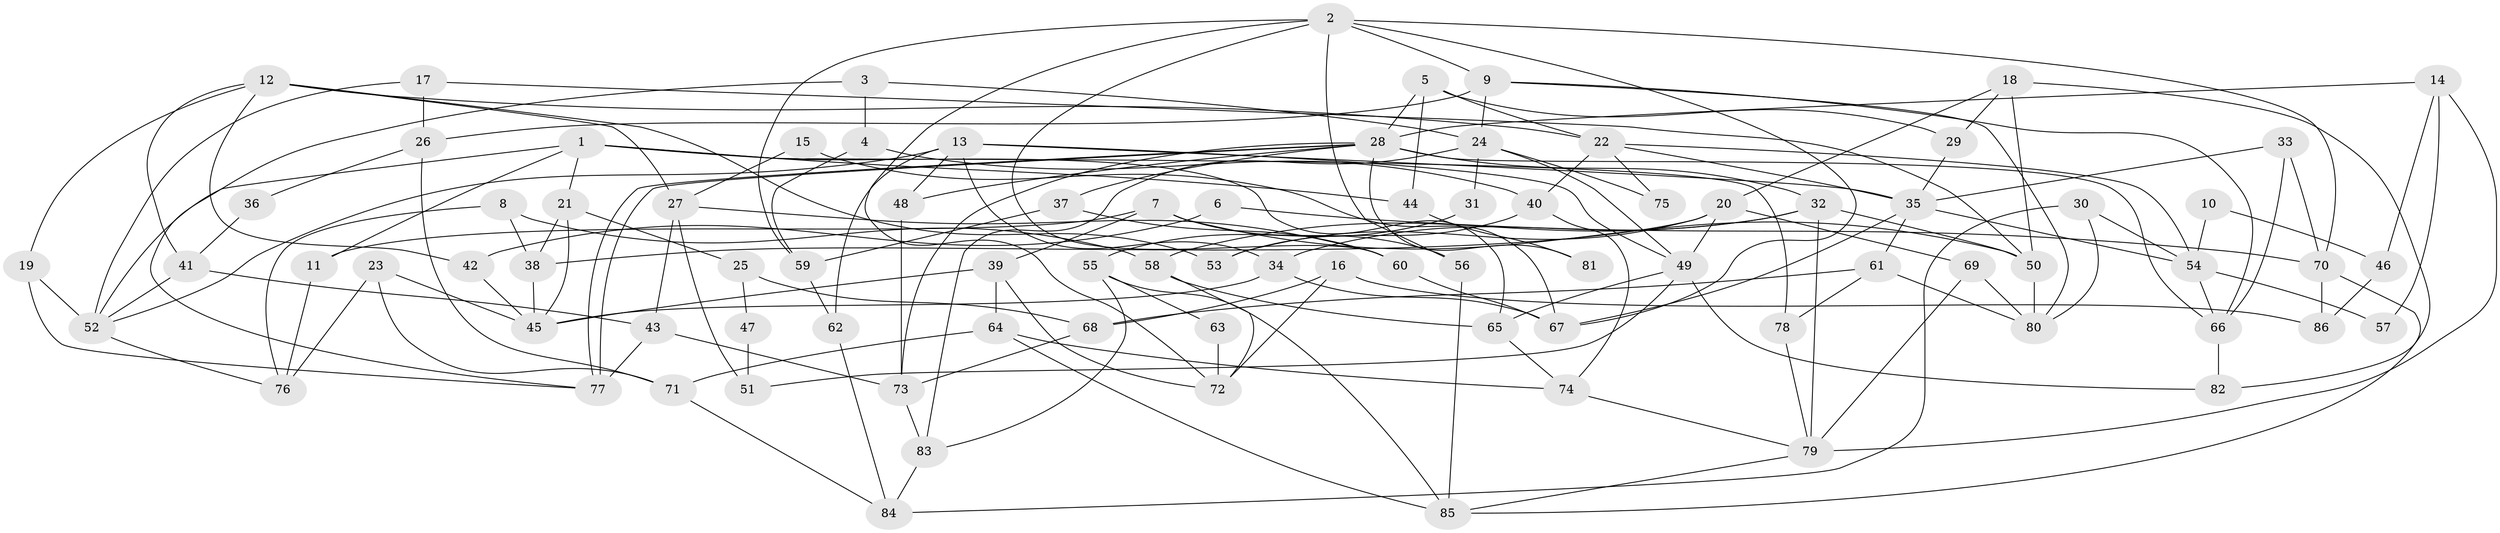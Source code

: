 // Generated by graph-tools (version 1.1) at 2025/02/03/09/25 03:02:08]
// undirected, 86 vertices, 172 edges
graph export_dot {
graph [start="1"]
  node [color=gray90,style=filled];
  1;
  2;
  3;
  4;
  5;
  6;
  7;
  8;
  9;
  10;
  11;
  12;
  13;
  14;
  15;
  16;
  17;
  18;
  19;
  20;
  21;
  22;
  23;
  24;
  25;
  26;
  27;
  28;
  29;
  30;
  31;
  32;
  33;
  34;
  35;
  36;
  37;
  38;
  39;
  40;
  41;
  42;
  43;
  44;
  45;
  46;
  47;
  48;
  49;
  50;
  51;
  52;
  53;
  54;
  55;
  56;
  57;
  58;
  59;
  60;
  61;
  62;
  63;
  64;
  65;
  66;
  67;
  68;
  69;
  70;
  71;
  72;
  73;
  74;
  75;
  76;
  77;
  78;
  79;
  80;
  81;
  82;
  83;
  84;
  85;
  86;
  1 -- 78;
  1 -- 65;
  1 -- 11;
  1 -- 21;
  1 -- 44;
  1 -- 52;
  2 -- 70;
  2 -- 67;
  2 -- 9;
  2 -- 56;
  2 -- 59;
  2 -- 60;
  2 -- 72;
  3 -- 77;
  3 -- 24;
  3 -- 4;
  4 -- 59;
  4 -- 40;
  5 -- 29;
  5 -- 22;
  5 -- 28;
  5 -- 44;
  6 -- 70;
  6 -- 42;
  7 -- 50;
  7 -- 39;
  7 -- 11;
  7 -- 56;
  8 -- 58;
  8 -- 76;
  8 -- 38;
  9 -- 66;
  9 -- 24;
  9 -- 26;
  9 -- 80;
  10 -- 46;
  10 -- 54;
  11 -- 76;
  12 -- 19;
  12 -- 27;
  12 -- 22;
  12 -- 41;
  12 -- 42;
  12 -- 53;
  13 -- 48;
  13 -- 52;
  13 -- 34;
  13 -- 35;
  13 -- 49;
  13 -- 62;
  14 -- 28;
  14 -- 79;
  14 -- 46;
  14 -- 57;
  15 -- 67;
  15 -- 27;
  16 -- 68;
  16 -- 72;
  16 -- 86;
  17 -- 50;
  17 -- 26;
  17 -- 52;
  18 -- 82;
  18 -- 20;
  18 -- 29;
  18 -- 50;
  19 -- 52;
  19 -- 77;
  20 -- 69;
  20 -- 38;
  20 -- 49;
  20 -- 53;
  21 -- 38;
  21 -- 25;
  21 -- 45;
  22 -- 40;
  22 -- 35;
  22 -- 54;
  22 -- 75;
  23 -- 71;
  23 -- 76;
  23 -- 45;
  24 -- 49;
  24 -- 31;
  24 -- 75;
  24 -- 83;
  25 -- 68;
  25 -- 47;
  26 -- 71;
  26 -- 36;
  27 -- 43;
  27 -- 60;
  27 -- 51;
  28 -- 77;
  28 -- 77;
  28 -- 32;
  28 -- 37;
  28 -- 48;
  28 -- 66;
  28 -- 73;
  28 -- 81;
  29 -- 35;
  30 -- 80;
  30 -- 54;
  30 -- 84;
  31 -- 55;
  32 -- 34;
  32 -- 50;
  32 -- 58;
  32 -- 79;
  33 -- 35;
  33 -- 66;
  33 -- 70;
  34 -- 45;
  34 -- 67;
  35 -- 54;
  35 -- 61;
  35 -- 67;
  36 -- 41;
  37 -- 60;
  37 -- 59;
  38 -- 45;
  39 -- 64;
  39 -- 45;
  39 -- 72;
  40 -- 53;
  40 -- 74;
  41 -- 52;
  41 -- 43;
  42 -- 45;
  43 -- 73;
  43 -- 77;
  44 -- 81;
  46 -- 86;
  47 -- 51;
  48 -- 73;
  49 -- 51;
  49 -- 65;
  49 -- 82;
  50 -- 80;
  52 -- 76;
  54 -- 57;
  54 -- 66;
  55 -- 83;
  55 -- 85;
  55 -- 63;
  56 -- 85;
  58 -- 72;
  58 -- 65;
  59 -- 62;
  60 -- 67;
  61 -- 80;
  61 -- 68;
  61 -- 78;
  62 -- 84;
  63 -- 72;
  64 -- 74;
  64 -- 85;
  64 -- 71;
  65 -- 74;
  66 -- 82;
  68 -- 73;
  69 -- 80;
  69 -- 79;
  70 -- 85;
  70 -- 86;
  71 -- 84;
  73 -- 83;
  74 -- 79;
  78 -- 79;
  79 -- 85;
  83 -- 84;
}
